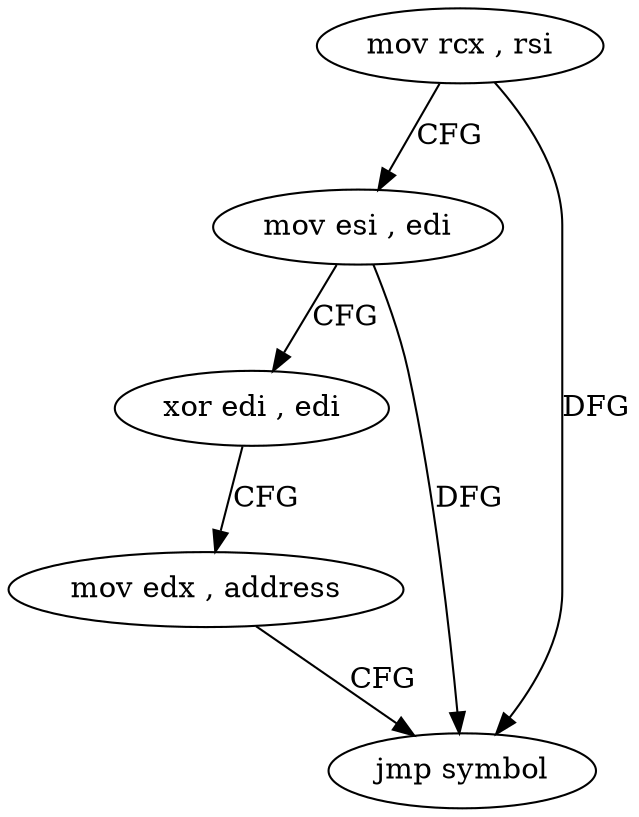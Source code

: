 digraph "func" {
"4227216" [label = "mov rcx , rsi" ]
"4227219" [label = "mov esi , edi" ]
"4227221" [label = "xor edi , edi" ]
"4227223" [label = "mov edx , address" ]
"4227228" [label = "jmp symbol" ]
"4227216" -> "4227219" [ label = "CFG" ]
"4227216" -> "4227228" [ label = "DFG" ]
"4227219" -> "4227221" [ label = "CFG" ]
"4227219" -> "4227228" [ label = "DFG" ]
"4227221" -> "4227223" [ label = "CFG" ]
"4227223" -> "4227228" [ label = "CFG" ]
}
